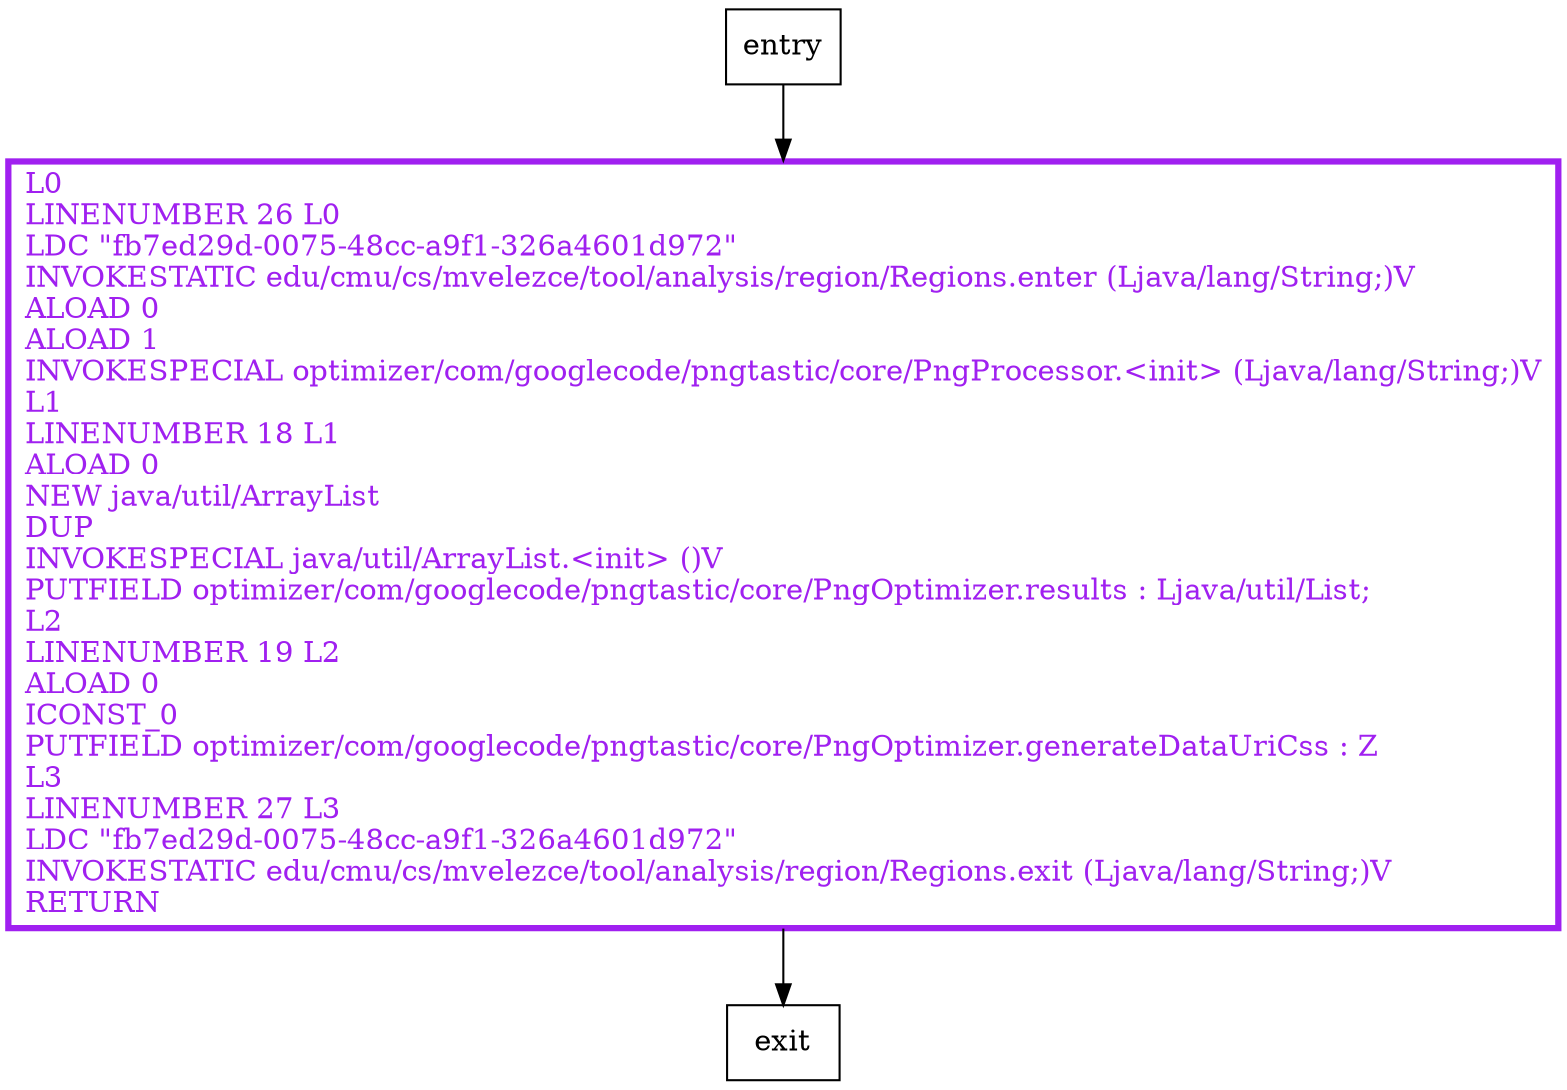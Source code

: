 digraph <init> {
node [shape=record];
150391327 [label="L0\lLINENUMBER 26 L0\lLDC \"fb7ed29d-0075-48cc-a9f1-326a4601d972\"\lINVOKESTATIC edu/cmu/cs/mvelezce/tool/analysis/region/Regions.enter (Ljava/lang/String;)V\lALOAD 0\lALOAD 1\lINVOKESPECIAL optimizer/com/googlecode/pngtastic/core/PngProcessor.\<init\> (Ljava/lang/String;)V\lL1\lLINENUMBER 18 L1\lALOAD 0\lNEW java/util/ArrayList\lDUP\lINVOKESPECIAL java/util/ArrayList.\<init\> ()V\lPUTFIELD optimizer/com/googlecode/pngtastic/core/PngOptimizer.results : Ljava/util/List;\lL2\lLINENUMBER 19 L2\lALOAD 0\lICONST_0\lPUTFIELD optimizer/com/googlecode/pngtastic/core/PngOptimizer.generateDataUriCss : Z\lL3\lLINENUMBER 27 L3\lLDC \"fb7ed29d-0075-48cc-a9f1-326a4601d972\"\lINVOKESTATIC edu/cmu/cs/mvelezce/tool/analysis/region/Regions.exit (Ljava/lang/String;)V\lRETURN\l"];
entry;
exit;
entry -> 150391327;
150391327 -> exit;
150391327[fontcolor="purple", penwidth=3, color="purple"];
}
